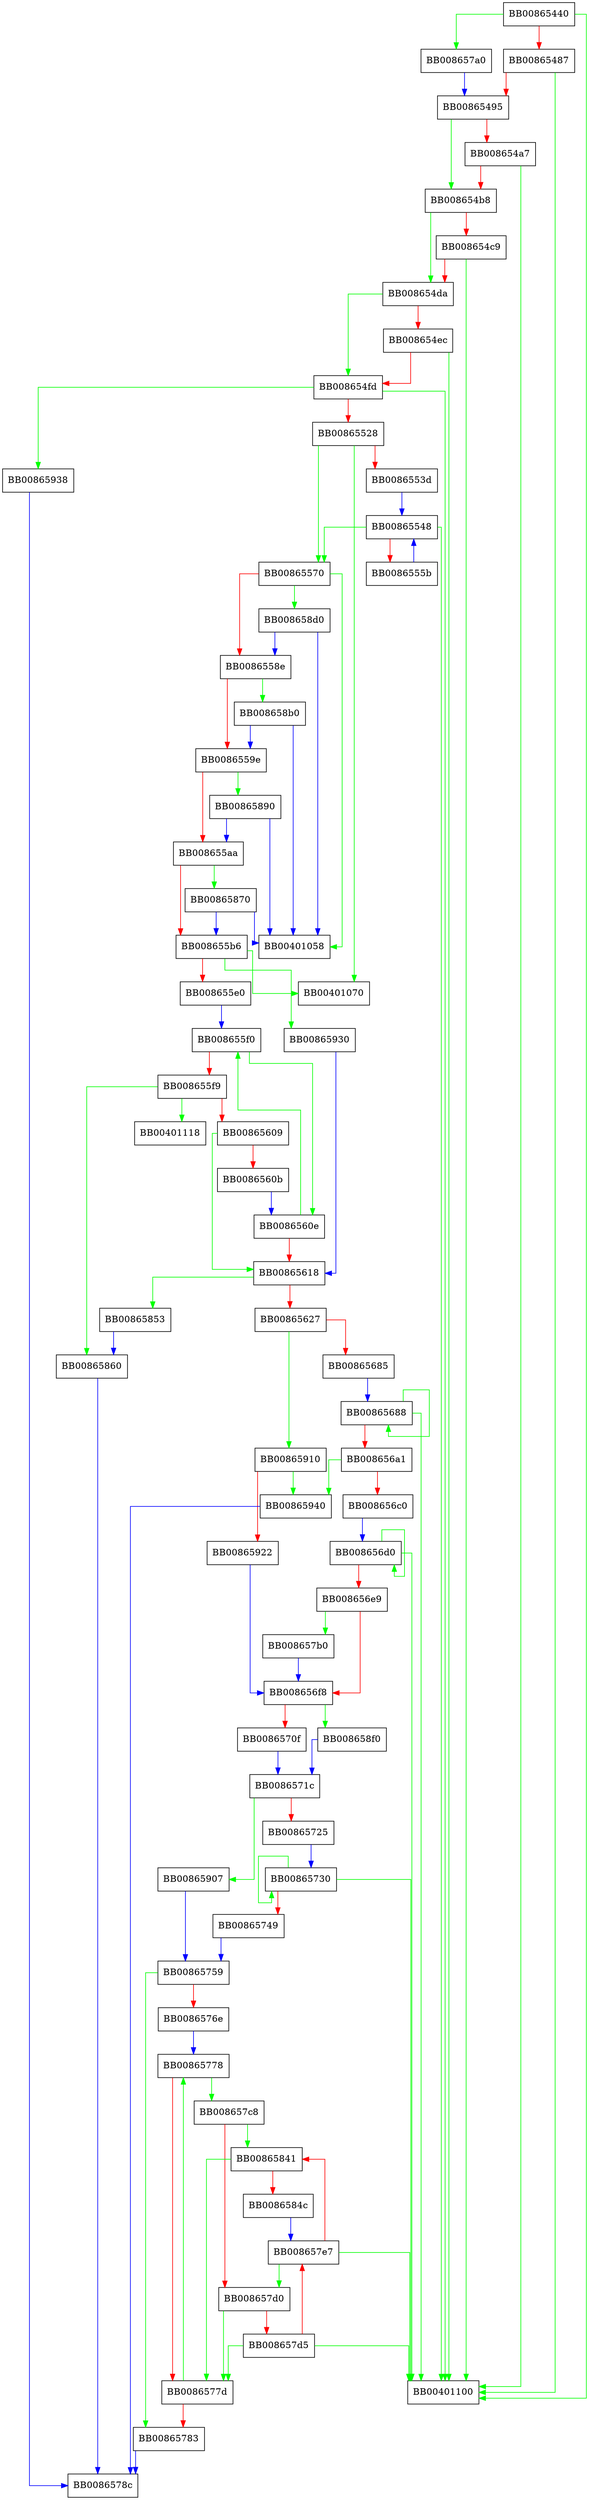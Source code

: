 digraph _nl_make_l10nflist {
  node [shape="box"];
  graph [splines=ortho];
  BB00865440 -> BB00401100 [color="green"];
  BB00865440 -> BB008657a0 [color="green"];
  BB00865440 -> BB00865487 [color="red"];
  BB00865487 -> BB00401100 [color="green"];
  BB00865487 -> BB00865495 [color="red"];
  BB00865495 -> BB008654b8 [color="green"];
  BB00865495 -> BB008654a7 [color="red"];
  BB008654a7 -> BB00401100 [color="green"];
  BB008654a7 -> BB008654b8 [color="red"];
  BB008654b8 -> BB008654da [color="green"];
  BB008654b8 -> BB008654c9 [color="red"];
  BB008654c9 -> BB00401100 [color="green"];
  BB008654c9 -> BB008654da [color="red"];
  BB008654da -> BB008654fd [color="green"];
  BB008654da -> BB008654ec [color="red"];
  BB008654ec -> BB00401100 [color="green"];
  BB008654ec -> BB008654fd [color="red"];
  BB008654fd -> BB00401100 [color="green"];
  BB008654fd -> BB00865938 [color="green"];
  BB008654fd -> BB00865528 [color="red"];
  BB00865528 -> BB00401070 [color="green"];
  BB00865528 -> BB00865570 [color="green"];
  BB00865528 -> BB0086553d [color="red"];
  BB0086553d -> BB00865548 [color="blue"];
  BB00865548 -> BB00401100 [color="green"];
  BB00865548 -> BB00865570 [color="green"];
  BB00865548 -> BB0086555b [color="red"];
  BB0086555b -> BB00865548 [color="blue"];
  BB00865570 -> BB00401058 [color="green"];
  BB00865570 -> BB008658d0 [color="green"];
  BB00865570 -> BB0086558e [color="red"];
  BB0086558e -> BB008658b0 [color="green"];
  BB0086558e -> BB0086559e [color="red"];
  BB0086559e -> BB00865890 [color="green"];
  BB0086559e -> BB008655aa [color="red"];
  BB008655aa -> BB00865870 [color="green"];
  BB008655aa -> BB008655b6 [color="red"];
  BB008655b6 -> BB00401070 [color="green"];
  BB008655b6 -> BB00865930 [color="green"];
  BB008655b6 -> BB008655e0 [color="red"];
  BB008655e0 -> BB008655f0 [color="blue"];
  BB008655f0 -> BB0086560e [color="green"];
  BB008655f0 -> BB008655f9 [color="red"];
  BB008655f9 -> BB00401118 [color="green"];
  BB008655f9 -> BB00865860 [color="green"];
  BB008655f9 -> BB00865609 [color="red"];
  BB00865609 -> BB00865618 [color="green"];
  BB00865609 -> BB0086560b [color="red"];
  BB0086560b -> BB0086560e [color="blue"];
  BB0086560e -> BB008655f0 [color="green"];
  BB0086560e -> BB00865618 [color="red"];
  BB00865618 -> BB00865853 [color="green"];
  BB00865618 -> BB00865627 [color="red"];
  BB00865627 -> BB00865910 [color="green"];
  BB00865627 -> BB00865685 [color="red"];
  BB00865685 -> BB00865688 [color="blue"];
  BB00865688 -> BB00401100 [color="green"];
  BB00865688 -> BB00865688 [color="green"];
  BB00865688 -> BB008656a1 [color="red"];
  BB008656a1 -> BB00865940 [color="green"];
  BB008656a1 -> BB008656c0 [color="red"];
  BB008656c0 -> BB008656d0 [color="blue"];
  BB008656d0 -> BB00401100 [color="green"];
  BB008656d0 -> BB008656d0 [color="green"];
  BB008656d0 -> BB008656e9 [color="red"];
  BB008656e9 -> BB008657b0 [color="green"];
  BB008656e9 -> BB008656f8 [color="red"];
  BB008656f8 -> BB008658f0 [color="green"];
  BB008656f8 -> BB0086570f [color="red"];
  BB0086570f -> BB0086571c [color="blue"];
  BB0086571c -> BB00865907 [color="green"];
  BB0086571c -> BB00865725 [color="red"];
  BB00865725 -> BB00865730 [color="blue"];
  BB00865730 -> BB00401100 [color="green"];
  BB00865730 -> BB00865730 [color="green"];
  BB00865730 -> BB00865749 [color="red"];
  BB00865749 -> BB00865759 [color="blue"];
  BB00865759 -> BB00865783 [color="green"];
  BB00865759 -> BB0086576e [color="red"];
  BB0086576e -> BB00865778 [color="blue"];
  BB00865778 -> BB008657c8 [color="green"];
  BB00865778 -> BB0086577d [color="red"];
  BB0086577d -> BB00865778 [color="green"];
  BB0086577d -> BB00865783 [color="red"];
  BB00865783 -> BB0086578c [color="blue"];
  BB008657a0 -> BB00865495 [color="blue"];
  BB008657b0 -> BB008656f8 [color="blue"];
  BB008657c8 -> BB00865841 [color="green"];
  BB008657c8 -> BB008657d0 [color="red"];
  BB008657d0 -> BB0086577d [color="green"];
  BB008657d0 -> BB008657d5 [color="red"];
  BB008657d5 -> BB00401100 [color="green"];
  BB008657d5 -> BB0086577d [color="green"];
  BB008657d5 -> BB008657e7 [color="red"];
  BB008657e7 -> BB00401100 [color="green"];
  BB008657e7 -> BB008657d0 [color="green"];
  BB008657e7 -> BB00865841 [color="red"];
  BB00865841 -> BB0086577d [color="green"];
  BB00865841 -> BB0086584c [color="red"];
  BB0086584c -> BB008657e7 [color="blue"];
  BB00865853 -> BB00865860 [color="blue"];
  BB00865860 -> BB0086578c [color="blue"];
  BB00865870 -> BB00401058 [color="blue"];
  BB00865870 -> BB008655b6 [color="blue"];
  BB00865890 -> BB00401058 [color="blue"];
  BB00865890 -> BB008655aa [color="blue"];
  BB008658b0 -> BB00401058 [color="blue"];
  BB008658b0 -> BB0086559e [color="blue"];
  BB008658d0 -> BB00401058 [color="blue"];
  BB008658d0 -> BB0086558e [color="blue"];
  BB008658f0 -> BB0086571c [color="blue"];
  BB00865907 -> BB00865759 [color="blue"];
  BB00865910 -> BB00865940 [color="green"];
  BB00865910 -> BB00865922 [color="red"];
  BB00865922 -> BB008656f8 [color="blue"];
  BB00865930 -> BB00865618 [color="blue"];
  BB00865938 -> BB0086578c [color="blue"];
  BB00865940 -> BB0086578c [color="blue"];
}